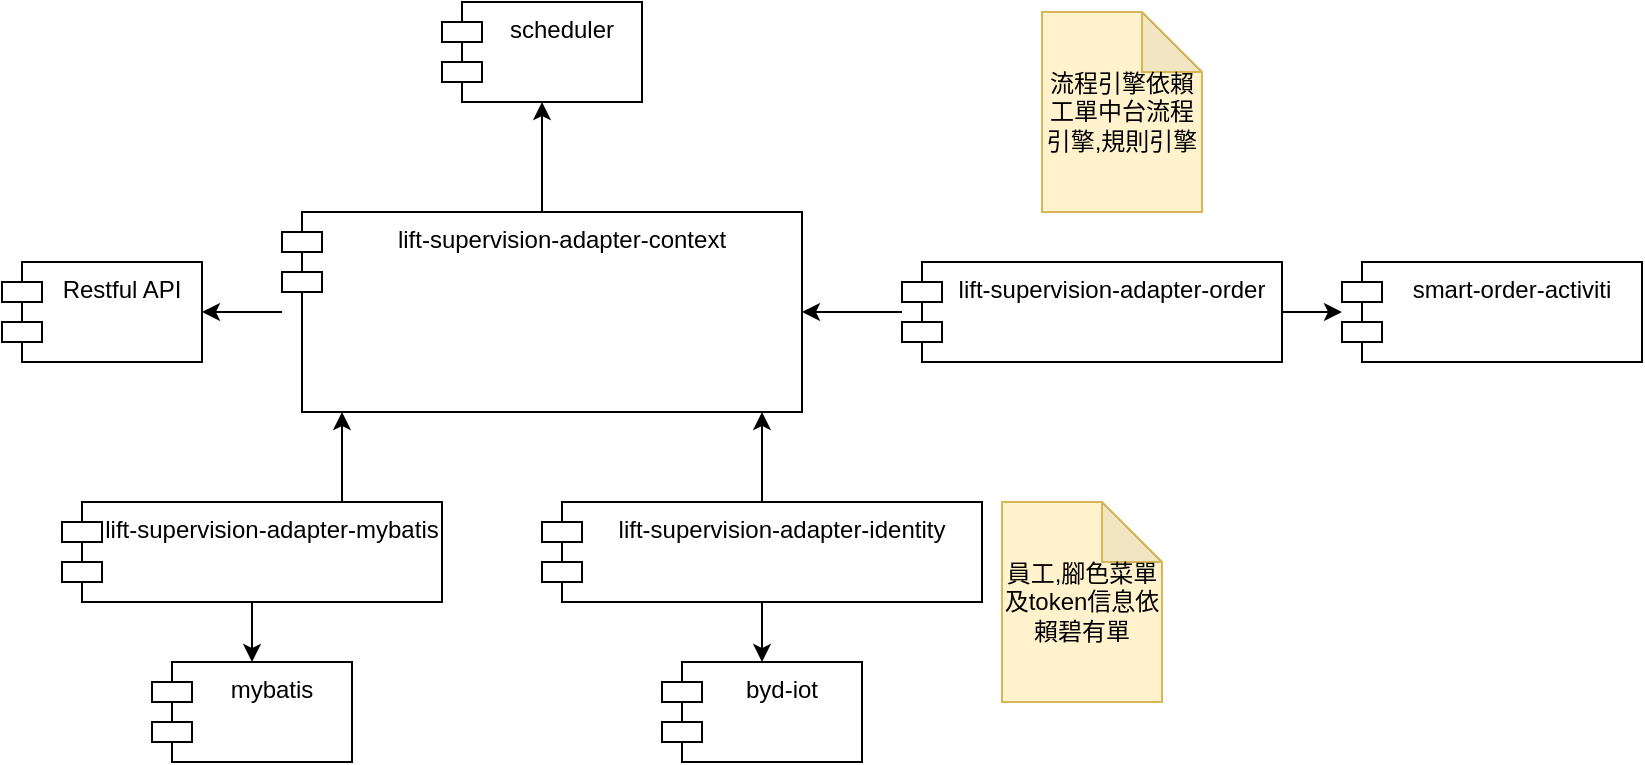 <mxfile version="26.0.3">
  <diagram name="第 1 页" id="X6OiR5LSY3f-KMtXDTCW">
    <mxGraphModel grid="1" page="1" gridSize="10" guides="1" tooltips="1" connect="1" arrows="1" fold="1" pageScale="1" pageWidth="1169" pageHeight="827" math="0" shadow="0">
      <root>
        <mxCell id="0" />
        <mxCell id="1" parent="0" />
        <mxCell id="MBn5_fxdMgbhWObXC38B-1" value="Restful API" style="shape=module;align=left;spacingLeft=20;align=center;verticalAlign=top;whiteSpace=wrap;html=1;" vertex="1" parent="1">
          <mxGeometry x="60" y="140" width="100" height="50" as="geometry" />
        </mxCell>
        <mxCell id="MBn5_fxdMgbhWObXC38B-2" value="smart-order-activiti" style="shape=module;align=left;spacingLeft=20;align=center;verticalAlign=top;whiteSpace=wrap;html=1;" vertex="1" parent="1">
          <mxGeometry x="730" y="140" width="150" height="50" as="geometry" />
        </mxCell>
        <mxCell id="MBn5_fxdMgbhWObXC38B-3" value="byd-iot" style="shape=module;align=left;spacingLeft=20;align=center;verticalAlign=top;whiteSpace=wrap;html=1;" vertex="1" parent="1">
          <mxGeometry x="390" y="340" width="100" height="50" as="geometry" />
        </mxCell>
        <mxCell id="MBn5_fxdMgbhWObXC38B-18" value="" style="edgeStyle=orthogonalEdgeStyle;rounded=0;orthogonalLoop=1;jettySize=auto;html=1;" edge="1" parent="1" source="MBn5_fxdMgbhWObXC38B-4" target="MBn5_fxdMgbhWObXC38B-7">
          <mxGeometry relative="1" as="geometry">
            <Array as="points">
              <mxPoint x="440" y="260" />
              <mxPoint x="440" y="260" />
            </Array>
          </mxGeometry>
        </mxCell>
        <mxCell id="MBn5_fxdMgbhWObXC38B-20" value="" style="edgeStyle=orthogonalEdgeStyle;rounded=0;orthogonalLoop=1;jettySize=auto;html=1;" edge="1" parent="1" source="MBn5_fxdMgbhWObXC38B-4" target="MBn5_fxdMgbhWObXC38B-3">
          <mxGeometry relative="1" as="geometry" />
        </mxCell>
        <mxCell id="MBn5_fxdMgbhWObXC38B-4" value="lift-supervision-adapter-identity" style="shape=module;align=left;spacingLeft=20;align=center;verticalAlign=top;whiteSpace=wrap;html=1;" vertex="1" parent="1">
          <mxGeometry x="330" y="260" width="220" height="50" as="geometry" />
        </mxCell>
        <mxCell id="MBn5_fxdMgbhWObXC38B-11" value="" style="edgeStyle=orthogonalEdgeStyle;rounded=0;orthogonalLoop=1;jettySize=auto;html=1;" edge="1" parent="1" source="MBn5_fxdMgbhWObXC38B-5" target="MBn5_fxdMgbhWObXC38B-7">
          <mxGeometry relative="1" as="geometry" />
        </mxCell>
        <mxCell id="MBn5_fxdMgbhWObXC38B-22" value="" style="edgeStyle=orthogonalEdgeStyle;rounded=0;orthogonalLoop=1;jettySize=auto;html=1;" edge="1" parent="1" source="MBn5_fxdMgbhWObXC38B-5" target="MBn5_fxdMgbhWObXC38B-2">
          <mxGeometry relative="1" as="geometry" />
        </mxCell>
        <mxCell id="MBn5_fxdMgbhWObXC38B-5" value="lift-supervision-adapter-order" style="shape=module;align=left;spacingLeft=20;align=center;verticalAlign=top;whiteSpace=wrap;html=1;" vertex="1" parent="1">
          <mxGeometry x="510" y="140" width="190" height="50" as="geometry" />
        </mxCell>
        <mxCell id="MBn5_fxdMgbhWObXC38B-6" value="scheduler" style="shape=module;align=left;spacingLeft=20;align=center;verticalAlign=top;whiteSpace=wrap;html=1;" vertex="1" parent="1">
          <mxGeometry x="280" y="10" width="100" height="50" as="geometry" />
        </mxCell>
        <mxCell id="MBn5_fxdMgbhWObXC38B-13" value="" style="edgeStyle=orthogonalEdgeStyle;rounded=0;orthogonalLoop=1;jettySize=auto;html=1;" edge="1" parent="1" source="MBn5_fxdMgbhWObXC38B-7" target="MBn5_fxdMgbhWObXC38B-6">
          <mxGeometry relative="1" as="geometry" />
        </mxCell>
        <mxCell id="MBn5_fxdMgbhWObXC38B-21" value="" style="edgeStyle=orthogonalEdgeStyle;rounded=0;orthogonalLoop=1;jettySize=auto;html=1;" edge="1" parent="1" source="MBn5_fxdMgbhWObXC38B-7" target="MBn5_fxdMgbhWObXC38B-1">
          <mxGeometry relative="1" as="geometry" />
        </mxCell>
        <mxCell id="MBn5_fxdMgbhWObXC38B-7" value="lift-supervision-adapter-context" style="shape=module;align=left;spacingLeft=20;align=center;verticalAlign=top;whiteSpace=wrap;html=1;" vertex="1" parent="1">
          <mxGeometry x="200" y="115" width="260" height="100" as="geometry" />
        </mxCell>
        <mxCell id="MBn5_fxdMgbhWObXC38B-15" value="" style="edgeStyle=orthogonalEdgeStyle;rounded=0;orthogonalLoop=1;jettySize=auto;html=1;" edge="1" parent="1" source="MBn5_fxdMgbhWObXC38B-8" target="MBn5_fxdMgbhWObXC38B-7">
          <mxGeometry relative="1" as="geometry">
            <Array as="points">
              <mxPoint x="230" y="230" />
              <mxPoint x="230" y="230" />
            </Array>
          </mxGeometry>
        </mxCell>
        <mxCell id="MBn5_fxdMgbhWObXC38B-16" value="" style="edgeStyle=orthogonalEdgeStyle;rounded=0;orthogonalLoop=1;jettySize=auto;html=1;" edge="1" parent="1" source="MBn5_fxdMgbhWObXC38B-8" target="MBn5_fxdMgbhWObXC38B-9">
          <mxGeometry relative="1" as="geometry" />
        </mxCell>
        <mxCell id="MBn5_fxdMgbhWObXC38B-8" value="lift-supervision-adapter-mybatis" style="shape=module;align=left;spacingLeft=20;align=center;verticalAlign=top;whiteSpace=wrap;html=1;" vertex="1" parent="1">
          <mxGeometry x="90" y="260" width="190" height="50" as="geometry" />
        </mxCell>
        <mxCell id="MBn5_fxdMgbhWObXC38B-9" value="mybatis" style="shape=module;align=left;spacingLeft=20;align=center;verticalAlign=top;whiteSpace=wrap;html=1;" vertex="1" parent="1">
          <mxGeometry x="135" y="340" width="100" height="50" as="geometry" />
        </mxCell>
        <mxCell id="MBn5_fxdMgbhWObXC38B-23" value="流程引擎依賴工單中台流程引擎,規則引擎" style="shape=note;whiteSpace=wrap;html=1;backgroundOutline=1;darkOpacity=0.05;fillColor=#fff2cc;strokeColor=#d6b656;" vertex="1" parent="1">
          <mxGeometry x="580" y="15" width="80" height="100" as="geometry" />
        </mxCell>
        <mxCell id="MBn5_fxdMgbhWObXC38B-24" value="員工,腳色菜單及token信息依賴碧有單" style="shape=note;whiteSpace=wrap;html=1;backgroundOutline=1;darkOpacity=0.05;fillColor=#fff2cc;strokeColor=#d6b656;" vertex="1" parent="1">
          <mxGeometry x="560" y="260" width="80" height="100" as="geometry" />
        </mxCell>
      </root>
    </mxGraphModel>
  </diagram>
</mxfile>
